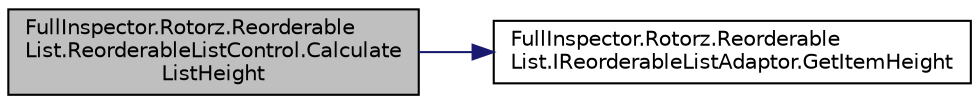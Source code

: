 digraph "FullInspector.Rotorz.ReorderableList.ReorderableListControl.CalculateListHeight"
{
  edge [fontname="Helvetica",fontsize="10",labelfontname="Helvetica",labelfontsize="10"];
  node [fontname="Helvetica",fontsize="10",shape=record];
  rankdir="LR";
  Node1 [label="FullInspector.Rotorz.Reorderable\lList.ReorderableListControl.Calculate\lListHeight",height=0.2,width=0.4,color="black", fillcolor="grey75", style="filled" fontcolor="black"];
  Node1 -> Node2 [color="midnightblue",fontsize="10",style="solid",fontname="Helvetica"];
  Node2 [label="FullInspector.Rotorz.Reorderable\lList.IReorderableListAdaptor.GetItemHeight",height=0.2,width=0.4,color="black", fillcolor="white", style="filled",URL="$interface_full_inspector_1_1_rotorz_1_1_reorderable_list_1_1_i_reorderable_list_adaptor.html#a9cc1ac247cd465dfd5b3340ab02643ae",tooltip="Gets height of list item in pixels. "];
}
